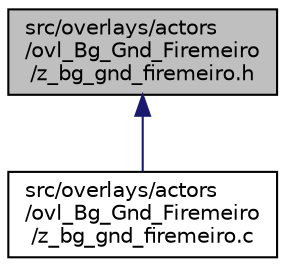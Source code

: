 digraph "src/overlays/actors/ovl_Bg_Gnd_Firemeiro/z_bg_gnd_firemeiro.h"
{
 // LATEX_PDF_SIZE
  edge [fontname="Helvetica",fontsize="10",labelfontname="Helvetica",labelfontsize="10"];
  node [fontname="Helvetica",fontsize="10",shape=record];
  Node1 [label="src/overlays/actors\l/ovl_Bg_Gnd_Firemeiro\l/z_bg_gnd_firemeiro.h",height=0.2,width=0.4,color="black", fillcolor="grey75", style="filled", fontcolor="black",tooltip=" "];
  Node1 -> Node2 [dir="back",color="midnightblue",fontsize="10",style="solid",fontname="Helvetica"];
  Node2 [label="src/overlays/actors\l/ovl_Bg_Gnd_Firemeiro\l/z_bg_gnd_firemeiro.c",height=0.2,width=0.4,color="black", fillcolor="white", style="filled",URL="$db/d95/z__bg__gnd__firemeiro_8c.html",tooltip=" "];
}
